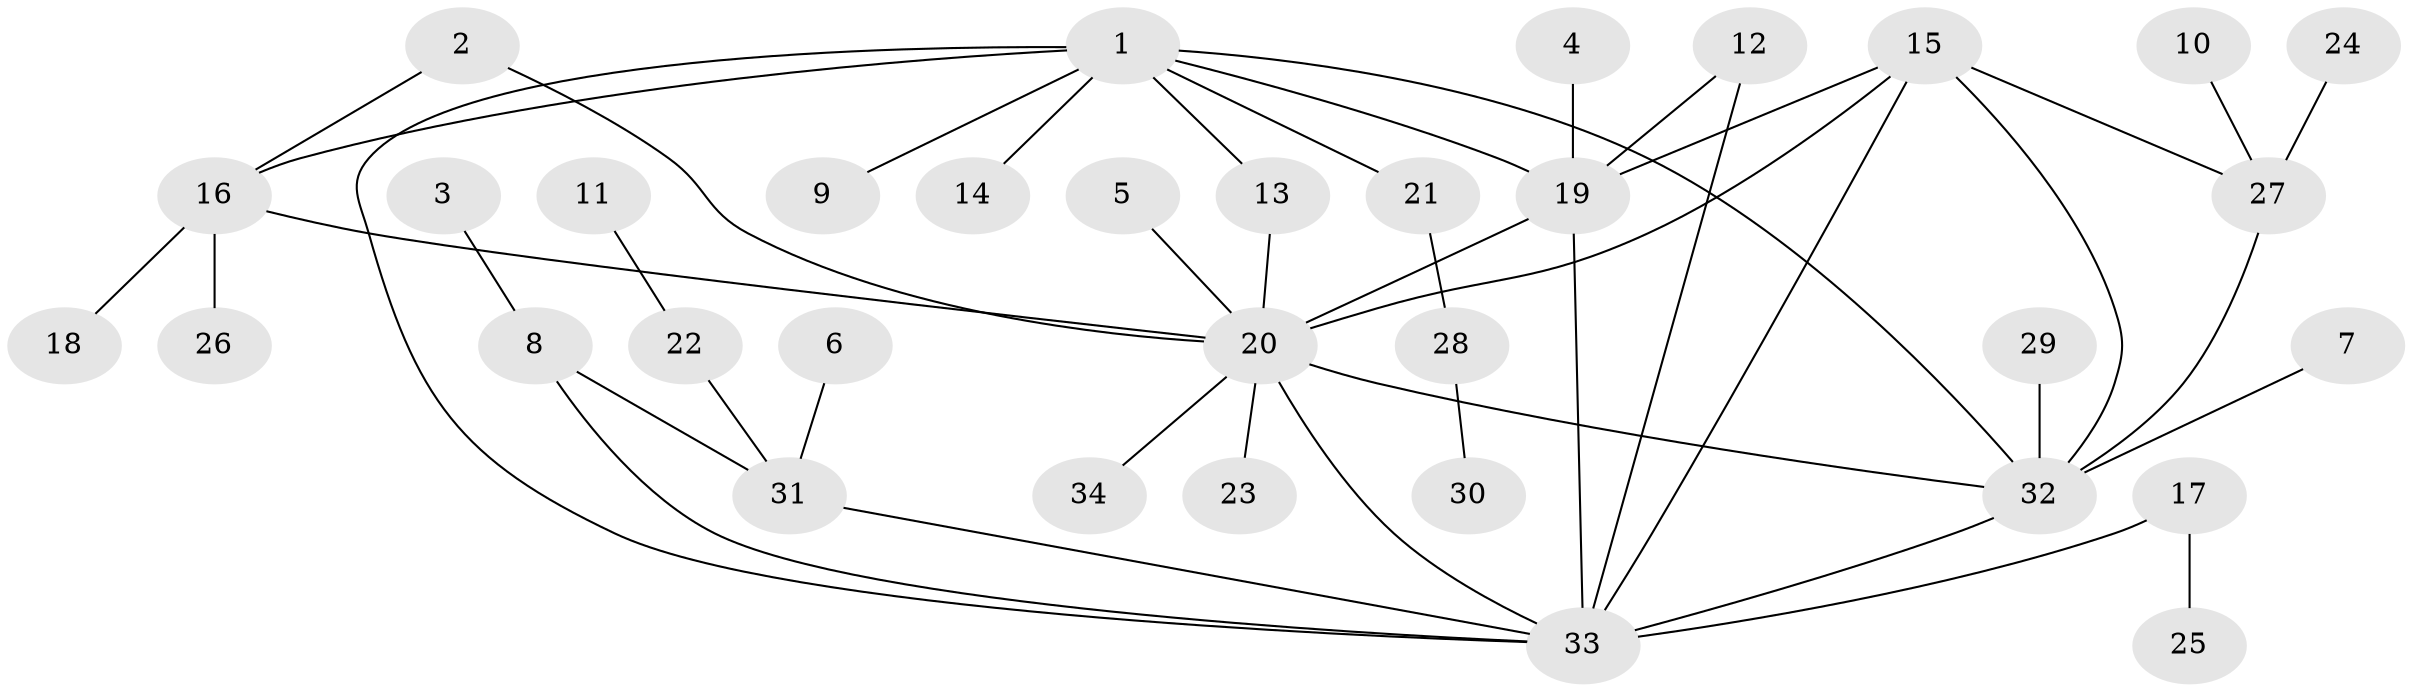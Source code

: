 // original degree distribution, {4: 0.07352941176470588, 7: 0.058823529411764705, 3: 0.08823529411764706, 2: 0.16176470588235295, 12: 0.014705882352941176, 5: 0.029411764705882353, 6: 0.014705882352941176, 9: 0.014705882352941176, 1: 0.5441176470588235}
// Generated by graph-tools (version 1.1) at 2025/26/03/09/25 03:26:36]
// undirected, 34 vertices, 46 edges
graph export_dot {
graph [start="1"]
  node [color=gray90,style=filled];
  1;
  2;
  3;
  4;
  5;
  6;
  7;
  8;
  9;
  10;
  11;
  12;
  13;
  14;
  15;
  16;
  17;
  18;
  19;
  20;
  21;
  22;
  23;
  24;
  25;
  26;
  27;
  28;
  29;
  30;
  31;
  32;
  33;
  34;
  1 -- 9 [weight=1.0];
  1 -- 13 [weight=1.0];
  1 -- 14 [weight=1.0];
  1 -- 16 [weight=1.0];
  1 -- 19 [weight=1.0];
  1 -- 21 [weight=1.0];
  1 -- 32 [weight=1.0];
  1 -- 33 [weight=1.0];
  2 -- 16 [weight=1.0];
  2 -- 20 [weight=1.0];
  3 -- 8 [weight=1.0];
  4 -- 19 [weight=1.0];
  5 -- 20 [weight=1.0];
  6 -- 31 [weight=1.0];
  7 -- 32 [weight=1.0];
  8 -- 31 [weight=1.0];
  8 -- 33 [weight=1.0];
  10 -- 27 [weight=1.0];
  11 -- 22 [weight=1.0];
  12 -- 19 [weight=1.0];
  12 -- 33 [weight=1.0];
  13 -- 20 [weight=1.0];
  15 -- 19 [weight=1.0];
  15 -- 20 [weight=1.0];
  15 -- 27 [weight=1.0];
  15 -- 32 [weight=1.0];
  15 -- 33 [weight=1.0];
  16 -- 18 [weight=1.0];
  16 -- 20 [weight=1.0];
  16 -- 26 [weight=1.0];
  17 -- 25 [weight=1.0];
  17 -- 33 [weight=1.0];
  19 -- 20 [weight=1.0];
  19 -- 33 [weight=1.0];
  20 -- 23 [weight=1.0];
  20 -- 32 [weight=1.0];
  20 -- 33 [weight=1.0];
  20 -- 34 [weight=1.0];
  21 -- 28 [weight=1.0];
  22 -- 31 [weight=1.0];
  24 -- 27 [weight=1.0];
  27 -- 32 [weight=1.0];
  28 -- 30 [weight=1.0];
  29 -- 32 [weight=1.0];
  31 -- 33 [weight=1.0];
  32 -- 33 [weight=1.0];
}
